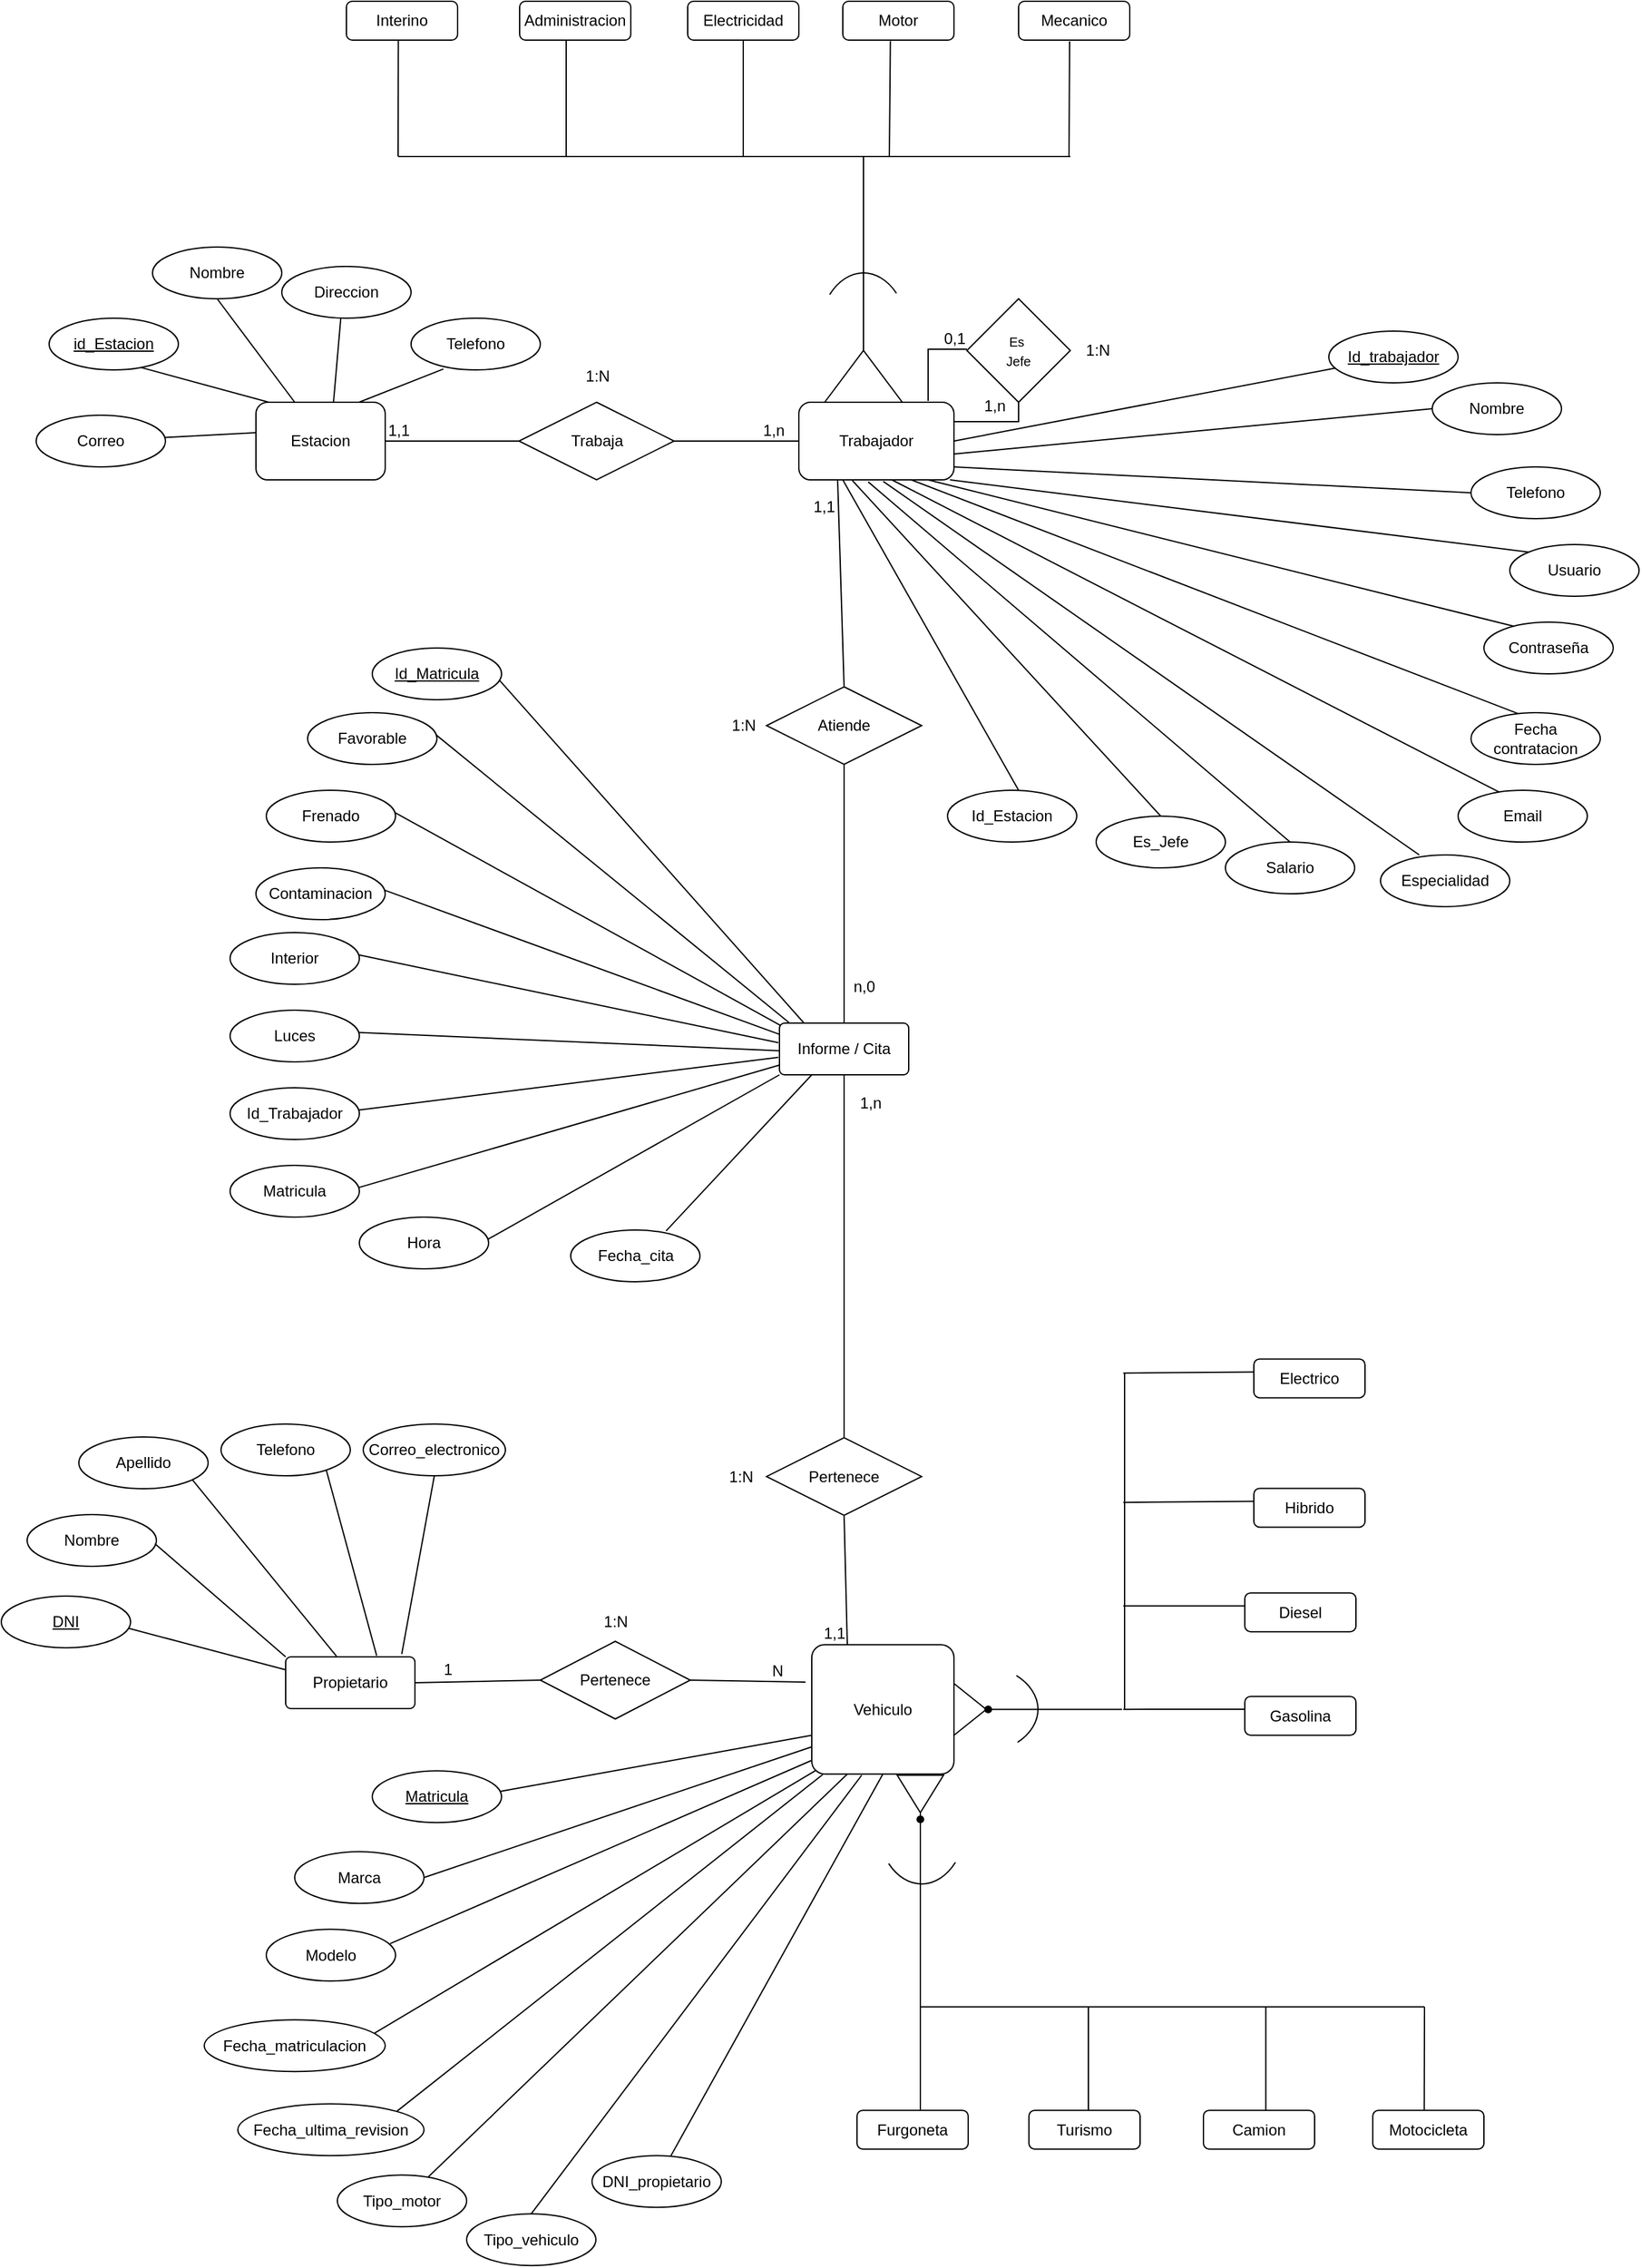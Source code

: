 <mxfile version="21.3.4" type="device">
  <diagram name="Página-1" id="SdfLxSpB5VajKidvtNAa">
    <mxGraphModel dx="2915" dy="894" grid="1" gridSize="10" guides="1" tooltips="1" connect="1" arrows="1" fold="1" page="1" pageScale="1" pageWidth="1300" pageHeight="2000" math="0" shadow="0">
      <root>
        <mxCell id="0" />
        <mxCell id="1" parent="0" />
        <mxCell id="-3C66Id-8g3njtLb4C6S-1" value="Estacion" style="rounded=1;whiteSpace=wrap;html=1;" parent="1" vertex="1">
          <mxGeometry x="90" y="390" width="100" height="60" as="geometry" />
        </mxCell>
        <mxCell id="-3C66Id-8g3njtLb4C6S-7" value="Trabajador" style="rounded=1;whiteSpace=wrap;html=1;" parent="1" vertex="1">
          <mxGeometry x="510" y="390" width="120" height="60" as="geometry" />
        </mxCell>
        <mxCell id="-3C66Id-8g3njtLb4C6S-11" value="&lt;font style=&quot;font-size: 10px;&quot;&gt;Es&amp;nbsp;&lt;br&gt;Jefe&lt;br&gt;&lt;/font&gt;" style="rhombus;whiteSpace=wrap;html=1;" parent="1" vertex="1">
          <mxGeometry x="640" y="310" width="80" height="80" as="geometry" />
        </mxCell>
        <mxCell id="-3C66Id-8g3njtLb4C6S-12" value="" style="triangle;whiteSpace=wrap;html=1;rotation=-90;" parent="1" vertex="1">
          <mxGeometry x="540" y="340" width="40" height="60" as="geometry" />
        </mxCell>
        <mxCell id="-3C66Id-8g3njtLb4C6S-16" value="" style="endArrow=none;html=1;rounded=0;exitX=1;exitY=0.5;exitDx=0;exitDy=0;" parent="1" source="-3C66Id-8g3njtLb4C6S-12" edge="1">
          <mxGeometry width="50" height="50" relative="1" as="geometry">
            <mxPoint x="390" y="340" as="sourcePoint" />
            <mxPoint x="560" y="200" as="targetPoint" />
          </mxGeometry>
        </mxCell>
        <mxCell id="-3C66Id-8g3njtLb4C6S-17" value="" style="verticalLabelPosition=bottom;verticalAlign=top;html=1;shape=mxgraph.basic.arc;startAngle=0.866;endAngle=0.13;" parent="1" vertex="1">
          <mxGeometry x="525" y="290" width="70" height="100" as="geometry" />
        </mxCell>
        <mxCell id="-3C66Id-8g3njtLb4C6S-18" value="Administracion" style="rounded=1;whiteSpace=wrap;html=1;" parent="1" vertex="1">
          <mxGeometry x="294" y="80" width="86" height="30" as="geometry" />
        </mxCell>
        <mxCell id="-3C66Id-8g3njtLb4C6S-19" value="Interino" style="rounded=1;whiteSpace=wrap;html=1;" parent="1" vertex="1">
          <mxGeometry x="160" y="80" width="86" height="30" as="geometry" />
        </mxCell>
        <mxCell id="-3C66Id-8g3njtLb4C6S-20" value="Electricidad" style="rounded=1;whiteSpace=wrap;html=1;" parent="1" vertex="1">
          <mxGeometry x="424" y="80" width="86" height="30" as="geometry" />
        </mxCell>
        <mxCell id="-3C66Id-8g3njtLb4C6S-21" value="Motor" style="rounded=1;whiteSpace=wrap;html=1;" parent="1" vertex="1">
          <mxGeometry x="544" y="80" width="86" height="30" as="geometry" />
        </mxCell>
        <mxCell id="-3C66Id-8g3njtLb4C6S-22" value="Mecanico" style="rounded=1;whiteSpace=wrap;html=1;" parent="1" vertex="1">
          <mxGeometry x="680" y="80" width="86" height="30" as="geometry" />
        </mxCell>
        <mxCell id="-3C66Id-8g3njtLb4C6S-24" value="" style="endArrow=none;html=1;rounded=0;" parent="1" edge="1">
          <mxGeometry width="50" height="50" relative="1" as="geometry">
            <mxPoint x="200" y="200" as="sourcePoint" />
            <mxPoint x="720" y="200" as="targetPoint" />
          </mxGeometry>
        </mxCell>
        <mxCell id="-3C66Id-8g3njtLb4C6S-25" value="" style="endArrow=none;html=1;rounded=0;entryX=0.467;entryY=1.004;entryDx=0;entryDy=0;entryPerimeter=0;" parent="1" target="-3C66Id-8g3njtLb4C6S-19" edge="1">
          <mxGeometry width="50" height="50" relative="1" as="geometry">
            <mxPoint x="200" y="200" as="sourcePoint" />
            <mxPoint x="180" y="140" as="targetPoint" />
          </mxGeometry>
        </mxCell>
        <mxCell id="-3C66Id-8g3njtLb4C6S-26" value="" style="endArrow=none;html=1;rounded=0;" parent="1" edge="1">
          <mxGeometry width="50" height="50" relative="1" as="geometry">
            <mxPoint x="330" y="200" as="sourcePoint" />
            <mxPoint x="330" y="110" as="targetPoint" />
          </mxGeometry>
        </mxCell>
        <mxCell id="-3C66Id-8g3njtLb4C6S-27" value="" style="endArrow=none;html=1;rounded=0;entryX=0.5;entryY=1;entryDx=0;entryDy=0;" parent="1" target="-3C66Id-8g3njtLb4C6S-20" edge="1">
          <mxGeometry width="50" height="50" relative="1" as="geometry">
            <mxPoint x="467" y="200" as="sourcePoint" />
            <mxPoint x="510" y="120" as="targetPoint" />
          </mxGeometry>
        </mxCell>
        <mxCell id="-3C66Id-8g3njtLb4C6S-29" value="" style="endArrow=none;html=1;rounded=0;entryX=0.459;entryY=1.035;entryDx=0;entryDy=0;entryPerimeter=0;" parent="1" target="-3C66Id-8g3njtLb4C6S-22" edge="1">
          <mxGeometry width="50" height="50" relative="1" as="geometry">
            <mxPoint x="719" y="200" as="sourcePoint" />
            <mxPoint x="660" y="60" as="targetPoint" />
          </mxGeometry>
        </mxCell>
        <mxCell id="-3C66Id-8g3njtLb4C6S-30" value="" style="endArrow=none;html=1;rounded=0;entryX=0.428;entryY=1.026;entryDx=0;entryDy=0;entryPerimeter=0;" parent="1" target="-3C66Id-8g3njtLb4C6S-21" edge="1">
          <mxGeometry width="50" height="50" relative="1" as="geometry">
            <mxPoint x="580" y="200" as="sourcePoint" />
            <mxPoint x="720" y="110" as="targetPoint" />
          </mxGeometry>
        </mxCell>
        <mxCell id="-3C66Id-8g3njtLb4C6S-33" value="Trabaja" style="shape=rhombus;perimeter=rhombusPerimeter;whiteSpace=wrap;html=1;align=center;" parent="1" vertex="1">
          <mxGeometry x="293.5" y="390" width="120" height="60" as="geometry" />
        </mxCell>
        <mxCell id="F1NleT-dJt74H9rhN13T-1" value="" style="endArrow=none;html=1;rounded=0;exitX=1;exitY=0.5;exitDx=0;exitDy=0;entryX=0;entryY=0.5;entryDx=0;entryDy=0;" parent="1" source="-3C66Id-8g3njtLb4C6S-33" target="-3C66Id-8g3njtLb4C6S-7" edge="1">
          <mxGeometry relative="1" as="geometry">
            <mxPoint x="350" y="369.5" as="sourcePoint" />
            <mxPoint x="510" y="369.5" as="targetPoint" />
          </mxGeometry>
        </mxCell>
        <mxCell id="F1NleT-dJt74H9rhN13T-2" value="1,n" style="resizable=0;html=1;whiteSpace=wrap;align=right;verticalAlign=bottom;" parent="F1NleT-dJt74H9rhN13T-1" connectable="0" vertex="1">
          <mxGeometry x="1" relative="1" as="geometry">
            <mxPoint x="-10" as="offset" />
          </mxGeometry>
        </mxCell>
        <mxCell id="F1NleT-dJt74H9rhN13T-3" value="" style="endArrow=none;html=1;rounded=0;entryX=1;entryY=0.5;entryDx=0;entryDy=0;exitX=0;exitY=0.5;exitDx=0;exitDy=0;" parent="1" source="-3C66Id-8g3njtLb4C6S-33" target="-3C66Id-8g3njtLb4C6S-1" edge="1">
          <mxGeometry relative="1" as="geometry">
            <mxPoint x="290" y="420" as="sourcePoint" />
            <mxPoint x="200" y="420" as="targetPoint" />
            <Array as="points" />
          </mxGeometry>
        </mxCell>
        <mxCell id="F1NleT-dJt74H9rhN13T-4" value="1,1" style="resizable=0;html=1;whiteSpace=wrap;align=right;verticalAlign=bottom;" parent="F1NleT-dJt74H9rhN13T-3" connectable="0" vertex="1">
          <mxGeometry x="1" relative="1" as="geometry">
            <mxPoint x="20" as="offset" />
          </mxGeometry>
        </mxCell>
        <mxCell id="F1NleT-dJt74H9rhN13T-6" value="" style="endArrow=none;html=1;rounded=0;" parent="1" edge="1">
          <mxGeometry relative="1" as="geometry">
            <mxPoint x="630" y="405" as="sourcePoint" />
            <mxPoint x="680" y="390" as="targetPoint" />
            <Array as="points">
              <mxPoint x="650" y="405" />
              <mxPoint x="680" y="405" />
            </Array>
          </mxGeometry>
        </mxCell>
        <mxCell id="F1NleT-dJt74H9rhN13T-7" value="1,n" style="resizable=0;html=1;whiteSpace=wrap;align=right;verticalAlign=bottom;" parent="F1NleT-dJt74H9rhN13T-6" connectable="0" vertex="1">
          <mxGeometry x="1" relative="1" as="geometry">
            <mxPoint x="-9" y="11" as="offset" />
          </mxGeometry>
        </mxCell>
        <mxCell id="F1NleT-dJt74H9rhN13T-11" value="" style="endArrow=none;html=1;rounded=0;entryX=0;entryY=0.5;entryDx=0;entryDy=0;" parent="1" edge="1">
          <mxGeometry relative="1" as="geometry">
            <mxPoint x="610" y="389" as="sourcePoint" />
            <mxPoint x="640" y="349" as="targetPoint" />
            <Array as="points">
              <mxPoint x="610" y="349" />
            </Array>
          </mxGeometry>
        </mxCell>
        <mxCell id="F1NleT-dJt74H9rhN13T-12" value="0,1" style="resizable=0;html=1;whiteSpace=wrap;align=right;verticalAlign=bottom;" parent="F1NleT-dJt74H9rhN13T-11" connectable="0" vertex="1">
          <mxGeometry x="1" relative="1" as="geometry" />
        </mxCell>
        <mxCell id="F1NleT-dJt74H9rhN13T-13" value="Atiende" style="shape=rhombus;perimeter=rhombusPerimeter;whiteSpace=wrap;html=1;align=center;" parent="1" vertex="1">
          <mxGeometry x="485" y="610" width="120" height="60" as="geometry" />
        </mxCell>
        <mxCell id="F1NleT-dJt74H9rhN13T-16" value="Informe / Cita" style="rounded=1;arcSize=10;whiteSpace=wrap;html=1;align=center;" parent="1" vertex="1">
          <mxGeometry x="495" y="870.0" width="100" height="40" as="geometry" />
        </mxCell>
        <mxCell id="F1NleT-dJt74H9rhN13T-17" value="" style="endArrow=none;html=1;rounded=0;exitX=0.5;exitY=1;exitDx=0;exitDy=0;entryX=0.5;entryY=0;entryDx=0;entryDy=0;" parent="1" source="F1NleT-dJt74H9rhN13T-13" target="F1NleT-dJt74H9rhN13T-16" edge="1">
          <mxGeometry relative="1" as="geometry">
            <mxPoint x="530" y="730" as="sourcePoint" />
            <mxPoint x="560" y="790" as="targetPoint" />
          </mxGeometry>
        </mxCell>
        <mxCell id="F1NleT-dJt74H9rhN13T-18" value="n,0" style="resizable=0;html=1;whiteSpace=wrap;align=right;verticalAlign=bottom;" parent="F1NleT-dJt74H9rhN13T-17" connectable="0" vertex="1">
          <mxGeometry x="1" relative="1" as="geometry">
            <mxPoint x="25" y="-20" as="offset" />
          </mxGeometry>
        </mxCell>
        <mxCell id="F1NleT-dJt74H9rhN13T-29" value="Pertenece" style="shape=rhombus;perimeter=rhombusPerimeter;whiteSpace=wrap;html=1;align=center;" parent="1" vertex="1">
          <mxGeometry x="485" y="1190.59" width="120" height="60" as="geometry" />
        </mxCell>
        <mxCell id="F1NleT-dJt74H9rhN13T-30" value="Vehiculo" style="rounded=1;arcSize=10;whiteSpace=wrap;html=1;align=center;" parent="1" vertex="1">
          <mxGeometry x="520" y="1350.59" width="110" height="100" as="geometry" />
        </mxCell>
        <mxCell id="F1NleT-dJt74H9rhN13T-33" value="" style="endArrow=none;html=1;rounded=0;entryX=0.5;entryY=1;entryDx=0;entryDy=0;exitX=0.5;exitY=0;exitDx=0;exitDy=0;" parent="1" source="F1NleT-dJt74H9rhN13T-29" target="F1NleT-dJt74H9rhN13T-16" edge="1">
          <mxGeometry relative="1" as="geometry">
            <mxPoint x="430" y="1160.59" as="sourcePoint" />
            <mxPoint x="590" y="1160.59" as="targetPoint" />
          </mxGeometry>
        </mxCell>
        <mxCell id="F1NleT-dJt74H9rhN13T-34" value="1,n" style="resizable=0;html=1;whiteSpace=wrap;align=right;verticalAlign=bottom;" parent="F1NleT-dJt74H9rhN13T-33" connectable="0" vertex="1">
          <mxGeometry x="1" relative="1" as="geometry">
            <mxPoint x="30" y="30" as="offset" />
          </mxGeometry>
        </mxCell>
        <mxCell id="F1NleT-dJt74H9rhN13T-40" value="Pertenece" style="shape=rhombus;perimeter=rhombusPerimeter;whiteSpace=wrap;html=1;align=center;" parent="1" vertex="1">
          <mxGeometry x="310" y="1348" width="116" height="60" as="geometry" />
        </mxCell>
        <mxCell id="F1NleT-dJt74H9rhN13T-41" value="" style="endArrow=none;html=1;rounded=0;entryX=-0.044;entryY=0.289;entryDx=0;entryDy=0;exitX=1;exitY=0.5;exitDx=0;exitDy=0;entryPerimeter=0;" parent="1" source="F1NleT-dJt74H9rhN13T-40" target="F1NleT-dJt74H9rhN13T-30" edge="1">
          <mxGeometry relative="1" as="geometry">
            <mxPoint x="426.5" y="1380" as="sourcePoint" />
            <mxPoint x="513" y="1380" as="targetPoint" />
          </mxGeometry>
        </mxCell>
        <mxCell id="F1NleT-dJt74H9rhN13T-42" value="N" style="resizable=0;html=1;whiteSpace=wrap;align=right;verticalAlign=bottom;" parent="F1NleT-dJt74H9rhN13T-41" connectable="0" vertex="1">
          <mxGeometry x="1" relative="1" as="geometry">
            <mxPoint x="-15" as="offset" />
          </mxGeometry>
        </mxCell>
        <mxCell id="F1NleT-dJt74H9rhN13T-43" value="Propietario" style="rounded=1;arcSize=10;whiteSpace=wrap;html=1;align=center;" parent="1" vertex="1">
          <mxGeometry x="113" y="1360" width="100" height="40" as="geometry" />
        </mxCell>
        <mxCell id="F1NleT-dJt74H9rhN13T-44" value="" style="endArrow=none;html=1;rounded=0;exitX=1;exitY=0.5;exitDx=0;exitDy=0;entryX=0;entryY=0.5;entryDx=0;entryDy=0;" parent="1" source="F1NleT-dJt74H9rhN13T-43" target="F1NleT-dJt74H9rhN13T-40" edge="1">
          <mxGeometry relative="1" as="geometry">
            <mxPoint x="243" y="1410" as="sourcePoint" />
            <mxPoint x="310.5" y="1380" as="targetPoint" />
          </mxGeometry>
        </mxCell>
        <mxCell id="F1NleT-dJt74H9rhN13T-45" value="1" style="resizable=0;html=1;whiteSpace=wrap;align=right;verticalAlign=bottom;" parent="F1NleT-dJt74H9rhN13T-44" connectable="0" vertex="1">
          <mxGeometry x="1" relative="1" as="geometry">
            <mxPoint x="-66" as="offset" />
          </mxGeometry>
        </mxCell>
        <mxCell id="F1NleT-dJt74H9rhN13T-47" value="" style="triangle;whiteSpace=wrap;html=1;rotation=0;" parent="1" vertex="1">
          <mxGeometry x="630" y="1380.59" width="25" height="40" as="geometry" />
        </mxCell>
        <mxCell id="F1NleT-dJt74H9rhN13T-48" value="" style="triangle;whiteSpace=wrap;html=1;rotation=90;" parent="1" vertex="1">
          <mxGeometry x="589.53" y="1448.09" width="28.95" height="35.82" as="geometry" />
        </mxCell>
        <mxCell id="F1NleT-dJt74H9rhN13T-51" value="" style="endArrow=none;html=1;rounded=0;exitDx=0;exitDy=0;" parent="1" source="pK8p_V3v8rioprw5xGJu-29" edge="1">
          <mxGeometry width="50" height="50" relative="1" as="geometry">
            <mxPoint x="705" y="1440.59" as="sourcePoint" />
            <mxPoint x="760" y="1400.59" as="targetPoint" />
          </mxGeometry>
        </mxCell>
        <mxCell id="F1NleT-dJt74H9rhN13T-52" value="" style="verticalLabelPosition=bottom;verticalAlign=top;html=1;shape=mxgraph.basic.arc;startAngle=0.866;endAngle=0.13;rotation=90;" parent="1" vertex="1">
          <mxGeometry x="610" y="1350.59" width="70" height="100" as="geometry" />
        </mxCell>
        <mxCell id="F1NleT-dJt74H9rhN13T-53" value="" style="endArrow=none;html=1;rounded=0;" parent="1" source="pK8p_V3v8rioprw5xGJu-27" edge="1">
          <mxGeometry width="50" height="50" relative="1" as="geometry">
            <mxPoint x="604" y="1630.59" as="sourcePoint" />
            <mxPoint x="604" y="1480.59" as="targetPoint" />
          </mxGeometry>
        </mxCell>
        <mxCell id="F1NleT-dJt74H9rhN13T-56" value="Furgoneta" style="rounded=1;whiteSpace=wrap;html=1;" parent="1" vertex="1">
          <mxGeometry x="555" y="1710.59" width="86" height="30" as="geometry" />
        </mxCell>
        <mxCell id="F1NleT-dJt74H9rhN13T-58" value="Turismo" style="rounded=1;whiteSpace=wrap;html=1;" parent="1" vertex="1">
          <mxGeometry x="688" y="1710.59" width="86" height="30" as="geometry" />
        </mxCell>
        <mxCell id="F1NleT-dJt74H9rhN13T-59" value="Camion" style="rounded=1;whiteSpace=wrap;html=1;" parent="1" vertex="1">
          <mxGeometry x="823" y="1710.59" width="86" height="30" as="geometry" />
        </mxCell>
        <mxCell id="F1NleT-dJt74H9rhN13T-60" value="Motocicleta" style="rounded=1;whiteSpace=wrap;html=1;" parent="1" vertex="1">
          <mxGeometry x="954" y="1710.59" width="86" height="30" as="geometry" />
        </mxCell>
        <mxCell id="F1NleT-dJt74H9rhN13T-61" value="" style="endArrow=none;html=1;rounded=0;" parent="1" edge="1">
          <mxGeometry width="50" height="50" relative="1" as="geometry">
            <mxPoint x="604" y="1630.59" as="sourcePoint" />
            <mxPoint x="994" y="1630.59" as="targetPoint" />
            <Array as="points">
              <mxPoint x="844" y="1630.59" />
            </Array>
          </mxGeometry>
        </mxCell>
        <mxCell id="F1NleT-dJt74H9rhN13T-63" value="" style="endArrow=none;html=1;rounded=0;" parent="1" edge="1">
          <mxGeometry width="50" height="50" relative="1" as="geometry">
            <mxPoint x="604" y="1710.59" as="sourcePoint" />
            <mxPoint x="604" y="1630.59" as="targetPoint" />
          </mxGeometry>
        </mxCell>
        <mxCell id="F1NleT-dJt74H9rhN13T-64" value="" style="endArrow=none;html=1;rounded=0;" parent="1" edge="1">
          <mxGeometry width="50" height="50" relative="1" as="geometry">
            <mxPoint x="734" y="1710.59" as="sourcePoint" />
            <mxPoint x="734" y="1630.59" as="targetPoint" />
          </mxGeometry>
        </mxCell>
        <mxCell id="F1NleT-dJt74H9rhN13T-65" value="" style="endArrow=none;html=1;rounded=0;exitX=0.463;exitY=-0.006;exitDx=0;exitDy=0;exitPerimeter=0;" parent="1" source="F1NleT-dJt74H9rhN13T-60" edge="1">
          <mxGeometry width="50" height="50" relative="1" as="geometry">
            <mxPoint x="996.96" y="1710.59" as="sourcePoint" />
            <mxPoint x="994" y="1630.59" as="targetPoint" />
          </mxGeometry>
        </mxCell>
        <mxCell id="F1NleT-dJt74H9rhN13T-66" value="" style="endArrow=none;html=1;rounded=0;" parent="1" edge="1">
          <mxGeometry width="50" height="50" relative="1" as="geometry">
            <mxPoint x="871.26" y="1710.59" as="sourcePoint" />
            <mxPoint x="871.26" y="1630.59" as="targetPoint" />
          </mxGeometry>
        </mxCell>
        <mxCell id="F1NleT-dJt74H9rhN13T-67" value="Electrico" style="rounded=1;whiteSpace=wrap;html=1;direction=east;" parent="1" vertex="1">
          <mxGeometry x="862" y="1129.72" width="86" height="30" as="geometry" />
        </mxCell>
        <mxCell id="F1NleT-dJt74H9rhN13T-68" value="Hibrido" style="rounded=1;whiteSpace=wrap;html=1;direction=east;" parent="1" vertex="1">
          <mxGeometry x="862" y="1229.72" width="86" height="30" as="geometry" />
        </mxCell>
        <mxCell id="F1NleT-dJt74H9rhN13T-69" value="Diesel" style="rounded=1;whiteSpace=wrap;html=1;direction=east;" parent="1" vertex="1">
          <mxGeometry x="855" y="1310.59" width="86" height="30" as="geometry" />
        </mxCell>
        <mxCell id="F1NleT-dJt74H9rhN13T-70" value="Gasolina" style="rounded=1;whiteSpace=wrap;html=1;direction=east;" parent="1" vertex="1">
          <mxGeometry x="855" y="1390.59" width="86" height="30" as="geometry" />
        </mxCell>
        <mxCell id="F1NleT-dJt74H9rhN13T-71" value="" style="endArrow=none;html=1;rounded=0;" parent="1" edge="1">
          <mxGeometry width="50" height="50" relative="1" as="geometry">
            <mxPoint x="762" y="1400.59" as="sourcePoint" />
            <mxPoint x="762" y="1140.59" as="targetPoint" />
          </mxGeometry>
        </mxCell>
        <mxCell id="F1NleT-dJt74H9rhN13T-72" value="" style="endArrow=none;html=1;rounded=0;" parent="1" edge="1">
          <mxGeometry width="50" height="50" relative="1" as="geometry">
            <mxPoint x="862" y="1139.72" as="sourcePoint" />
            <mxPoint x="761" y="1140.59" as="targetPoint" />
          </mxGeometry>
        </mxCell>
        <mxCell id="F1NleT-dJt74H9rhN13T-73" value="" style="endArrow=none;html=1;rounded=0;" parent="1" edge="1">
          <mxGeometry width="50" height="50" relative="1" as="geometry">
            <mxPoint x="761" y="1240.59" as="sourcePoint" />
            <mxPoint x="862" y="1239.72" as="targetPoint" />
          </mxGeometry>
        </mxCell>
        <mxCell id="F1NleT-dJt74H9rhN13T-74" value="" style="endArrow=none;html=1;rounded=0;exitX=-0.004;exitY=0.329;exitDx=0;exitDy=0;exitPerimeter=0;" parent="1" source="F1NleT-dJt74H9rhN13T-70" edge="1">
          <mxGeometry width="50" height="50" relative="1" as="geometry">
            <mxPoint x="835" y="1400.59" as="sourcePoint" />
            <mxPoint x="761" y="1400.59" as="targetPoint" />
          </mxGeometry>
        </mxCell>
        <mxCell id="F1NleT-dJt74H9rhN13T-75" value="" style="endArrow=none;html=1;rounded=0;" parent="1" edge="1">
          <mxGeometry width="50" height="50" relative="1" as="geometry">
            <mxPoint x="855" y="1320.59" as="sourcePoint" />
            <mxPoint x="761" y="1320.59" as="targetPoint" />
          </mxGeometry>
        </mxCell>
        <mxCell id="F1NleT-dJt74H9rhN13T-76" value="1:N" style="text;html=1;align=center;verticalAlign=middle;resizable=0;points=[];autosize=1;strokeColor=none;fillColor=none;" parent="1" vertex="1">
          <mxGeometry x="348" y="1318" width="40" height="30" as="geometry" />
        </mxCell>
        <mxCell id="F1NleT-dJt74H9rhN13T-77" value="" style="endArrow=none;html=1;rounded=0;exitX=0.5;exitY=1;exitDx=0;exitDy=0;entryX=0.25;entryY=0;entryDx=0;entryDy=0;" parent="1" source="F1NleT-dJt74H9rhN13T-29" target="F1NleT-dJt74H9rhN13T-30" edge="1">
          <mxGeometry relative="1" as="geometry">
            <mxPoint x="460" y="1250.59" as="sourcePoint" />
            <mxPoint x="560" y="1320.59" as="targetPoint" />
          </mxGeometry>
        </mxCell>
        <mxCell id="F1NleT-dJt74H9rhN13T-78" value="1,1" style="resizable=0;html=1;whiteSpace=wrap;align=right;verticalAlign=bottom;" parent="F1NleT-dJt74H9rhN13T-77" connectable="0" vertex="1">
          <mxGeometry x="1" relative="1" as="geometry" />
        </mxCell>
        <mxCell id="F1NleT-dJt74H9rhN13T-79" value="1:N" style="text;html=1;align=center;verticalAlign=middle;resizable=0;points=[];autosize=1;strokeColor=none;fillColor=none;" parent="1" vertex="1">
          <mxGeometry x="445" y="1205.59" width="40" height="30" as="geometry" />
        </mxCell>
        <mxCell id="F1NleT-dJt74H9rhN13T-80" value="1:N" style="text;html=1;align=center;verticalAlign=middle;resizable=0;points=[];autosize=1;strokeColor=none;fillColor=none;" parent="1" vertex="1">
          <mxGeometry x="447" y="625" width="40" height="30" as="geometry" />
        </mxCell>
        <mxCell id="F1NleT-dJt74H9rhN13T-82" value="1:N" style="text;html=1;align=center;verticalAlign=middle;resizable=0;points=[];autosize=1;strokeColor=none;fillColor=none;" parent="1" vertex="1">
          <mxGeometry x="333.5" y="355" width="40" height="30" as="geometry" />
        </mxCell>
        <mxCell id="F1NleT-dJt74H9rhN13T-83" value="1:N" style="text;html=1;align=center;verticalAlign=middle;resizable=0;points=[];autosize=1;strokeColor=none;fillColor=none;" parent="1" vertex="1">
          <mxGeometry x="721" y="335" width="40" height="30" as="geometry" />
        </mxCell>
        <mxCell id="sIJBtcpxU6xOeqoZIXLy-3" value="" style="endArrow=none;html=1;rounded=0;entryX=0.662;entryY=0.92;entryDx=0;entryDy=0;entryPerimeter=0;" parent="1" target="sIJBtcpxU6xOeqoZIXLy-32" edge="1">
          <mxGeometry width="50" height="50" relative="1" as="geometry">
            <mxPoint x="100" y="390" as="sourcePoint" />
            <mxPoint x="100" y="350" as="targetPoint" />
          </mxGeometry>
        </mxCell>
        <mxCell id="sIJBtcpxU6xOeqoZIXLy-4" value="" style="endArrow=none;html=1;rounded=0;exitX=0.353;exitY=0.08;exitDx=0;exitDy=0;exitPerimeter=0;" parent="1" source="sIJBtcpxU6xOeqoZIXLy-27" edge="1">
          <mxGeometry width="50" height="50" relative="1" as="geometry">
            <mxPoint x="670" y="550" as="sourcePoint" />
            <mxPoint x="582" y="450" as="targetPoint" />
          </mxGeometry>
        </mxCell>
        <mxCell id="sIJBtcpxU6xOeqoZIXLy-6" value="" style="endArrow=none;html=1;rounded=0;exitX=0.234;exitY=0.082;exitDx=0;exitDy=0;exitPerimeter=0;" parent="1" source="sIJBtcpxU6xOeqoZIXLy-24" edge="1">
          <mxGeometry width="50" height="50" relative="1" as="geometry">
            <mxPoint x="730" y="510" as="sourcePoint" />
            <mxPoint x="610" y="450" as="targetPoint" />
          </mxGeometry>
        </mxCell>
        <mxCell id="sIJBtcpxU6xOeqoZIXLy-7" value="" style="endArrow=none;html=1;rounded=0;exitX=0;exitY=0.5;exitDx=0;exitDy=0;" parent="1" source="sIJBtcpxU6xOeqoZIXLy-21" edge="1">
          <mxGeometry width="50" height="50" relative="1" as="geometry">
            <mxPoint x="740" y="450" as="sourcePoint" />
            <mxPoint x="630" y="440" as="targetPoint" />
          </mxGeometry>
        </mxCell>
        <mxCell id="sIJBtcpxU6xOeqoZIXLy-8" value="" style="endArrow=none;html=1;rounded=0;exitX=0.366;exitY=0.02;exitDx=0;exitDy=0;exitPerimeter=0;" parent="1" source="sIJBtcpxU6xOeqoZIXLy-26" edge="1">
          <mxGeometry width="50" height="50" relative="1" as="geometry">
            <mxPoint x="724" y="577" as="sourcePoint" />
            <mxPoint x="597" y="450" as="targetPoint" />
          </mxGeometry>
        </mxCell>
        <mxCell id="sIJBtcpxU6xOeqoZIXLy-9" value="" style="endArrow=none;html=1;rounded=0;exitX=0;exitY=0;exitDx=0;exitDy=0;" parent="1" source="sIJBtcpxU6xOeqoZIXLy-25" edge="1">
          <mxGeometry width="50" height="50" relative="1" as="geometry">
            <mxPoint x="740" y="480" as="sourcePoint" />
            <mxPoint x="627" y="450" as="targetPoint" />
          </mxGeometry>
        </mxCell>
        <mxCell id="sIJBtcpxU6xOeqoZIXLy-10" value="" style="endArrow=none;html=1;rounded=1;entryX=1;entryY=0.5;entryDx=0;entryDy=0;" parent="1" source="sIJBtcpxU6xOeqoZIXLy-22" target="-3C66Id-8g3njtLb4C6S-7" edge="1">
          <mxGeometry width="50" height="50" relative="1" as="geometry">
            <mxPoint x="740" y="420" as="sourcePoint" />
            <mxPoint x="665" y="420" as="targetPoint" />
          </mxGeometry>
        </mxCell>
        <mxCell id="sIJBtcpxU6xOeqoZIXLy-21" value="Telefono" style="ellipse;whiteSpace=wrap;html=1;align=center;" parent="1" vertex="1">
          <mxGeometry x="1030" y="440" width="100" height="40" as="geometry" />
        </mxCell>
        <mxCell id="sIJBtcpxU6xOeqoZIXLy-22" value="Id_trabajador" style="ellipse;whiteSpace=wrap;html=1;align=center;fontStyle=4;" parent="1" vertex="1">
          <mxGeometry x="920" y="335" width="100" height="40" as="geometry" />
        </mxCell>
        <mxCell id="sIJBtcpxU6xOeqoZIXLy-24" value="Contraseña" style="ellipse;whiteSpace=wrap;html=1;align=center;" parent="1" vertex="1">
          <mxGeometry x="1040" y="560" width="100" height="40" as="geometry" />
        </mxCell>
        <mxCell id="sIJBtcpxU6xOeqoZIXLy-25" value="Usuario" style="ellipse;whiteSpace=wrap;html=1;align=center;" parent="1" vertex="1">
          <mxGeometry x="1060" y="500" width="100" height="40" as="geometry" />
        </mxCell>
        <mxCell id="sIJBtcpxU6xOeqoZIXLy-26" value="Fecha contratacion" style="ellipse;whiteSpace=wrap;html=1;align=center;" parent="1" vertex="1">
          <mxGeometry x="1030" y="630" width="100" height="40" as="geometry" />
        </mxCell>
        <mxCell id="sIJBtcpxU6xOeqoZIXLy-27" value="Email" style="ellipse;whiteSpace=wrap;html=1;align=center;" parent="1" vertex="1">
          <mxGeometry x="1020" y="690" width="100" height="40" as="geometry" />
        </mxCell>
        <mxCell id="sIJBtcpxU6xOeqoZIXLy-28" value="" style="endArrow=none;html=1;rounded=0;entryX=0.5;entryY=1;entryDx=0;entryDy=0;" parent="1" target="sIJBtcpxU6xOeqoZIXLy-31" edge="1">
          <mxGeometry width="50" height="50" relative="1" as="geometry">
            <mxPoint x="120" y="390" as="sourcePoint" />
            <mxPoint x="120" y="350" as="targetPoint" />
          </mxGeometry>
        </mxCell>
        <mxCell id="sIJBtcpxU6xOeqoZIXLy-29" value="" style="endArrow=none;html=1;rounded=0;entryX=0.458;entryY=0.955;entryDx=0;entryDy=0;entryPerimeter=0;" parent="1" target="sIJBtcpxU6xOeqoZIXLy-33" edge="1">
          <mxGeometry width="50" height="50" relative="1" as="geometry">
            <mxPoint x="150" y="390" as="sourcePoint" />
            <mxPoint x="150" y="350" as="targetPoint" />
          </mxGeometry>
        </mxCell>
        <mxCell id="sIJBtcpxU6xOeqoZIXLy-30" value="" style="endArrow=none;html=1;rounded=0;entryX=0.25;entryY=0.983;entryDx=0;entryDy=0;entryPerimeter=0;" parent="1" target="sIJBtcpxU6xOeqoZIXLy-36" edge="1">
          <mxGeometry width="50" height="50" relative="1" as="geometry">
            <mxPoint x="169.76" y="390" as="sourcePoint" />
            <mxPoint x="230" y="360" as="targetPoint" />
          </mxGeometry>
        </mxCell>
        <mxCell id="sIJBtcpxU6xOeqoZIXLy-31" value="Nombre" style="ellipse;whiteSpace=wrap;html=1;align=center;" parent="1" vertex="1">
          <mxGeometry x="10" y="270" width="100" height="40" as="geometry" />
        </mxCell>
        <mxCell id="sIJBtcpxU6xOeqoZIXLy-32" value="id_Estacion" style="ellipse;whiteSpace=wrap;html=1;align=center;fontStyle=4;" parent="1" vertex="1">
          <mxGeometry x="-70" y="325" width="100" height="40" as="geometry" />
        </mxCell>
        <mxCell id="sIJBtcpxU6xOeqoZIXLy-33" value="Direccion" style="ellipse;whiteSpace=wrap;html=1;align=center;" parent="1" vertex="1">
          <mxGeometry x="110" y="285" width="100" height="40" as="geometry" />
        </mxCell>
        <mxCell id="sIJBtcpxU6xOeqoZIXLy-34" value="Correo" style="ellipse;whiteSpace=wrap;html=1;align=center;" parent="1" vertex="1">
          <mxGeometry x="-80" y="400" width="100" height="40" as="geometry" />
        </mxCell>
        <mxCell id="sIJBtcpxU6xOeqoZIXLy-35" value="" style="endArrow=none;html=1;rounded=0;entryX=0.994;entryY=0.43;entryDx=0;entryDy=0;entryPerimeter=0;exitX=0.003;exitY=0.391;exitDx=0;exitDy=0;exitPerimeter=0;" parent="1" source="-3C66Id-8g3njtLb4C6S-1" target="sIJBtcpxU6xOeqoZIXLy-34" edge="1">
          <mxGeometry width="50" height="50" relative="1" as="geometry">
            <mxPoint x="179.76" y="400" as="sourcePoint" />
            <mxPoint x="240" y="370" as="targetPoint" />
          </mxGeometry>
        </mxCell>
        <mxCell id="sIJBtcpxU6xOeqoZIXLy-36" value="Telefono" style="ellipse;whiteSpace=wrap;html=1;align=center;" parent="1" vertex="1">
          <mxGeometry x="210" y="325" width="100" height="40" as="geometry" />
        </mxCell>
        <mxCell id="pK8p_V3v8rioprw5xGJu-3" value="" style="endArrow=none;html=1;rounded=1;exitX=0;exitY=0.5;exitDx=0;exitDy=0;" parent="1" source="pK8p_V3v8rioprw5xGJu-4" edge="1">
          <mxGeometry width="50" height="50" relative="1" as="geometry">
            <mxPoint x="920" y="440" as="sourcePoint" />
            <mxPoint x="630" y="430" as="targetPoint" />
          </mxGeometry>
        </mxCell>
        <mxCell id="pK8p_V3v8rioprw5xGJu-4" value="Nombre" style="ellipse;whiteSpace=wrap;html=1;align=center;" parent="1" vertex="1">
          <mxGeometry x="1000" y="375" width="100" height="40" as="geometry" />
        </mxCell>
        <mxCell id="pK8p_V3v8rioprw5xGJu-5" value="" style="endArrow=none;html=1;rounded=0;entryX=0.345;entryY=1.008;entryDx=0;entryDy=0;entryPerimeter=0;exitX=0.5;exitY=0;exitDx=0;exitDy=0;" parent="1" source="pK8p_V3v8rioprw5xGJu-12" target="-3C66Id-8g3njtLb4C6S-7" edge="1">
          <mxGeometry width="50" height="50" relative="1" as="geometry">
            <mxPoint x="780" y="700" as="sourcePoint" />
            <mxPoint x="568" y="451" as="targetPoint" />
          </mxGeometry>
        </mxCell>
        <mxCell id="pK8p_V3v8rioprw5xGJu-6" value="" style="endArrow=none;html=1;rounded=0;entryX=0.447;entryY=1.026;entryDx=0;entryDy=0;entryPerimeter=0;" parent="1" target="-3C66Id-8g3njtLb4C6S-7" edge="1">
          <mxGeometry width="50" height="50" relative="1" as="geometry">
            <mxPoint x="890" y="730" as="sourcePoint" />
            <mxPoint x="588" y="461" as="targetPoint" />
          </mxGeometry>
        </mxCell>
        <mxCell id="pK8p_V3v8rioprw5xGJu-7" value="" style="endArrow=none;html=1;rounded=0;entryX=0.544;entryY=1.02;entryDx=0;entryDy=0;entryPerimeter=0;" parent="1" target="-3C66Id-8g3njtLb4C6S-7" edge="1">
          <mxGeometry width="50" height="50" relative="1" as="geometry">
            <mxPoint x="990" y="740" as="sourcePoint" />
            <mxPoint x="598" y="471" as="targetPoint" />
          </mxGeometry>
        </mxCell>
        <mxCell id="pK8p_V3v8rioprw5xGJu-8" value="" style="endArrow=none;html=1;rounded=0;exitX=0.25;exitY=1;exitDx=0;exitDy=0;entryX=0.5;entryY=0;entryDx=0;entryDy=0;" parent="1" source="-3C66Id-8g3njtLb4C6S-7" target="F1NleT-dJt74H9rhN13T-13" edge="1">
          <mxGeometry relative="1" as="geometry">
            <mxPoint x="535" y="450" as="sourcePoint" />
            <mxPoint x="535" y="590" as="targetPoint" />
          </mxGeometry>
        </mxCell>
        <mxCell id="pK8p_V3v8rioprw5xGJu-9" value="1,1" style="resizable=0;html=1;whiteSpace=wrap;align=right;verticalAlign=bottom;" parent="pK8p_V3v8rioprw5xGJu-8" connectable="0" vertex="1">
          <mxGeometry x="1" relative="1" as="geometry">
            <mxPoint x="-5" y="-130" as="offset" />
          </mxGeometry>
        </mxCell>
        <mxCell id="pK8p_V3v8rioprw5xGJu-10" value="Especialidad" style="ellipse;whiteSpace=wrap;html=1;align=center;" parent="1" vertex="1">
          <mxGeometry x="960" y="740" width="100" height="40" as="geometry" />
        </mxCell>
        <mxCell id="pK8p_V3v8rioprw5xGJu-11" value="Salario" style="ellipse;whiteSpace=wrap;html=1;align=center;" parent="1" vertex="1">
          <mxGeometry x="840" y="730" width="100" height="40" as="geometry" />
        </mxCell>
        <mxCell id="pK8p_V3v8rioprw5xGJu-12" value="Es_Jefe" style="ellipse;whiteSpace=wrap;html=1;align=center;" parent="1" vertex="1">
          <mxGeometry x="740" y="710" width="100" height="40" as="geometry" />
        </mxCell>
        <mxCell id="pK8p_V3v8rioprw5xGJu-13" value="" style="endArrow=none;html=1;rounded=0;entryX=0.345;entryY=1.008;entryDx=0;entryDy=0;entryPerimeter=0;" parent="1" edge="1">
          <mxGeometry width="50" height="50" relative="1" as="geometry">
            <mxPoint x="680" y="690" as="sourcePoint" />
            <mxPoint x="544" y="450" as="targetPoint" />
          </mxGeometry>
        </mxCell>
        <mxCell id="pK8p_V3v8rioprw5xGJu-14" value="Id_Estacion" style="ellipse;whiteSpace=wrap;html=1;align=center;" parent="1" vertex="1">
          <mxGeometry x="625" y="690" width="100" height="40" as="geometry" />
        </mxCell>
        <mxCell id="pK8p_V3v8rioprw5xGJu-15" value="" style="endArrow=none;html=1;rounded=0;entryX=0.984;entryY=0.623;entryDx=0;entryDy=0;exitX=0;exitY=0.25;exitDx=0;exitDy=0;entryPerimeter=0;" parent="1" source="F1NleT-dJt74H9rhN13T-43" target="pK8p_V3v8rioprw5xGJu-16" edge="1">
          <mxGeometry width="50" height="50" relative="1" as="geometry">
            <mxPoint x="113" y="1362.5" as="sourcePoint" />
            <mxPoint x="113" y="1322.5" as="targetPoint" />
          </mxGeometry>
        </mxCell>
        <mxCell id="pK8p_V3v8rioprw5xGJu-16" value="DNI" style="ellipse;whiteSpace=wrap;html=1;align=center;fontStyle=4;" parent="1" vertex="1">
          <mxGeometry x="-107" y="1313" width="100" height="40" as="geometry" />
        </mxCell>
        <mxCell id="pK8p_V3v8rioprw5xGJu-17" value="Nombre" style="ellipse;whiteSpace=wrap;html=1;align=center;" parent="1" vertex="1">
          <mxGeometry x="-87" y="1250" width="100" height="40" as="geometry" />
        </mxCell>
        <mxCell id="pK8p_V3v8rioprw5xGJu-18" value="" style="endArrow=none;html=1;rounded=0;entryX=0.988;entryY=0.562;entryDx=0;entryDy=0;entryPerimeter=0;exitX=0;exitY=0;exitDx=0;exitDy=0;" parent="1" source="F1NleT-dJt74H9rhN13T-43" target="pK8p_V3v8rioprw5xGJu-17" edge="1">
          <mxGeometry width="50" height="50" relative="1" as="geometry">
            <mxPoint x="103" y="1385.5" as="sourcePoint" />
            <mxPoint x="253" y="1342.5" as="targetPoint" />
          </mxGeometry>
        </mxCell>
        <mxCell id="pK8p_V3v8rioprw5xGJu-19" value="Apellido" style="ellipse;whiteSpace=wrap;html=1;align=center;" parent="1" vertex="1">
          <mxGeometry x="-47" y="1190" width="100" height="40" as="geometry" />
        </mxCell>
        <mxCell id="pK8p_V3v8rioprw5xGJu-20" value="" style="endArrow=none;html=1;rounded=0;exitX=0.393;exitY=-0.013;exitDx=0;exitDy=0;exitPerimeter=0;entryX=0.877;entryY=0.824;entryDx=0;entryDy=0;entryPerimeter=0;" parent="1" source="F1NleT-dJt74H9rhN13T-43" target="pK8p_V3v8rioprw5xGJu-19" edge="1">
          <mxGeometry width="50" height="50" relative="1" as="geometry">
            <mxPoint x="239" y="1295.5" as="sourcePoint" />
            <mxPoint x="53" y="1220" as="targetPoint" />
          </mxGeometry>
        </mxCell>
        <mxCell id="pK8p_V3v8rioprw5xGJu-21" value="Telefono" style="ellipse;whiteSpace=wrap;html=1;align=center;" parent="1" vertex="1">
          <mxGeometry x="63" y="1180" width="100" height="40" as="geometry" />
        </mxCell>
        <mxCell id="pK8p_V3v8rioprw5xGJu-22" value="" style="endArrow=none;html=1;rounded=0;entryX=0.815;entryY=0.896;entryDx=0;entryDy=0;entryPerimeter=0;exitX=0.704;exitY=-0.021;exitDx=0;exitDy=0;exitPerimeter=0;" parent="1" source="F1NleT-dJt74H9rhN13T-43" target="pK8p_V3v8rioprw5xGJu-21" edge="1">
          <mxGeometry width="50" height="50" relative="1" as="geometry">
            <mxPoint x="213" y="1330" as="sourcePoint" />
            <mxPoint x="479" y="1218" as="targetPoint" />
          </mxGeometry>
        </mxCell>
        <mxCell id="pK8p_V3v8rioprw5xGJu-23" value="Correo_electronico" style="ellipse;whiteSpace=wrap;html=1;align=center;" parent="1" vertex="1">
          <mxGeometry x="173" y="1180" width="110" height="40" as="geometry" />
        </mxCell>
        <mxCell id="pK8p_V3v8rioprw5xGJu-24" value="" style="endArrow=none;html=1;rounded=0;entryX=0.5;entryY=1;entryDx=0;entryDy=0;exitX=0.898;exitY=-0.054;exitDx=0;exitDy=0;exitPerimeter=0;" parent="1" source="F1NleT-dJt74H9rhN13T-43" target="pK8p_V3v8rioprw5xGJu-23" edge="1">
          <mxGeometry width="50" height="50" relative="1" as="geometry">
            <mxPoint x="203" y="1350" as="sourcePoint" />
            <mxPoint x="339" y="1058" as="targetPoint" />
          </mxGeometry>
        </mxCell>
        <mxCell id="F1NleT-dJt74H9rhN13T-54" value="" style="verticalLabelPosition=bottom;verticalAlign=top;html=1;shape=mxgraph.basic.arc;startAngle=0.866;endAngle=0.13;rotation=-180;" parent="1" vertex="1">
          <mxGeometry x="570" y="1435.59" width="70" height="100" as="geometry" />
        </mxCell>
        <mxCell id="pK8p_V3v8rioprw5xGJu-28" value="" style="endArrow=none;html=1;rounded=0;" parent="1" target="pK8p_V3v8rioprw5xGJu-27" edge="1">
          <mxGeometry width="50" height="50" relative="1" as="geometry">
            <mxPoint x="604" y="1630.59" as="sourcePoint" />
            <mxPoint x="604" y="1480.59" as="targetPoint" />
          </mxGeometry>
        </mxCell>
        <mxCell id="pK8p_V3v8rioprw5xGJu-27" value="" style="shape=waypoint;sketch=0;fillStyle=solid;size=6;pointerEvents=1;points=[];fillColor=none;resizable=0;rotatable=0;perimeter=centerPerimeter;snapToPoint=1;" parent="1" vertex="1">
          <mxGeometry x="594" y="1475.59" width="20" height="20" as="geometry" />
        </mxCell>
        <mxCell id="pK8p_V3v8rioprw5xGJu-30" value="" style="endArrow=none;html=1;rounded=0;exitX=1;exitY=0.5;exitDx=0;exitDy=0;" parent="1" source="F1NleT-dJt74H9rhN13T-47" target="pK8p_V3v8rioprw5xGJu-29" edge="1">
          <mxGeometry width="50" height="50" relative="1" as="geometry">
            <mxPoint x="655" y="1400.59" as="sourcePoint" />
            <mxPoint x="760" y="1400.59" as="targetPoint" />
          </mxGeometry>
        </mxCell>
        <mxCell id="pK8p_V3v8rioprw5xGJu-29" value="" style="shape=waypoint;sketch=0;fillStyle=solid;size=6;pointerEvents=1;points=[];fillColor=none;resizable=0;rotatable=0;perimeter=centerPerimeter;snapToPoint=1;" parent="1" vertex="1">
          <mxGeometry x="646.5" y="1390.59" width="20" height="20" as="geometry" />
        </mxCell>
        <mxCell id="pK8p_V3v8rioprw5xGJu-31" value="" style="endArrow=none;html=1;rounded=0;entryX=0.984;entryY=0.401;entryDx=0;entryDy=0;entryPerimeter=0;exitX=0;exitY=1;exitDx=0;exitDy=0;" parent="1" target="pK8p_V3v8rioprw5xGJu-32" edge="1">
          <mxGeometry width="50" height="50" relative="1" as="geometry">
            <mxPoint x="520" y="1420.59" as="sourcePoint" />
            <mxPoint x="520" y="1343.09" as="targetPoint" />
          </mxGeometry>
        </mxCell>
        <mxCell id="pK8p_V3v8rioprw5xGJu-32" value="Matricula" style="ellipse;whiteSpace=wrap;html=1;align=center;fontStyle=4;" parent="1" vertex="1">
          <mxGeometry x="180" y="1448.09" width="100" height="40" as="geometry" />
        </mxCell>
        <mxCell id="pK8p_V3v8rioprw5xGJu-33" value="Modelo" style="ellipse;whiteSpace=wrap;html=1;align=center;" parent="1" vertex="1">
          <mxGeometry x="98" y="1570.59" width="100" height="40" as="geometry" />
        </mxCell>
        <mxCell id="pK8p_V3v8rioprw5xGJu-34" value="" style="endArrow=none;html=1;rounded=0;entryX=0.959;entryY=0.278;entryDx=0;entryDy=0;entryPerimeter=0;exitX=0.003;exitY=0.893;exitDx=0;exitDy=0;exitPerimeter=0;" parent="1" source="F1NleT-dJt74H9rhN13T-30" target="pK8p_V3v8rioprw5xGJu-33" edge="1">
          <mxGeometry width="50" height="50" relative="1" as="geometry">
            <mxPoint x="390" y="1600.59" as="sourcePoint" />
            <mxPoint x="530" y="1553.09" as="targetPoint" />
          </mxGeometry>
        </mxCell>
        <mxCell id="pK8p_V3v8rioprw5xGJu-35" value="Marca" style="ellipse;whiteSpace=wrap;html=1;align=center;" parent="1" vertex="1">
          <mxGeometry x="120" y="1510.59" width="100" height="40" as="geometry" />
        </mxCell>
        <mxCell id="pK8p_V3v8rioprw5xGJu-36" value="" style="endArrow=none;html=1;rounded=0;entryX=1;entryY=0.5;entryDx=0;entryDy=0;exitX=0.002;exitY=0.789;exitDx=0;exitDy=0;exitPerimeter=0;" parent="1" source="F1NleT-dJt74H9rhN13T-30" target="pK8p_V3v8rioprw5xGJu-35" edge="1">
          <mxGeometry width="50" height="50" relative="1" as="geometry">
            <mxPoint x="390" y="1570.59" as="sourcePoint" />
            <mxPoint x="656" y="1458.59" as="targetPoint" />
          </mxGeometry>
        </mxCell>
        <mxCell id="pK8p_V3v8rioprw5xGJu-37" value="" style="endArrow=none;html=1;rounded=0;exitX=0.25;exitY=1;exitDx=0;exitDy=0;entryX=0.704;entryY=0.036;entryDx=0;entryDy=0;entryPerimeter=0;" parent="1" source="F1NleT-dJt74H9rhN13T-30" target="pK8p_V3v8rioprw5xGJu-43" edge="1">
          <mxGeometry width="50" height="50" relative="1" as="geometry">
            <mxPoint x="333.5" y="1730.59" as="sourcePoint" />
            <mxPoint x="227" y="1759.59" as="targetPoint" />
          </mxGeometry>
        </mxCell>
        <mxCell id="pK8p_V3v8rioprw5xGJu-39" value="Fecha_ultima_revision" style="ellipse;whiteSpace=wrap;html=1;align=center;" parent="1" vertex="1">
          <mxGeometry x="76" y="1705.59" width="144" height="40" as="geometry" />
        </mxCell>
        <mxCell id="pK8p_V3v8rioprw5xGJu-40" value="" style="endArrow=none;html=1;rounded=0;entryX=1;entryY=0;entryDx=0;entryDy=0;exitX=0.079;exitY=1.002;exitDx=0;exitDy=0;exitPerimeter=0;" parent="1" source="F1NleT-dJt74H9rhN13T-30" target="pK8p_V3v8rioprw5xGJu-39" edge="1">
          <mxGeometry width="50" height="50" relative="1" as="geometry">
            <mxPoint x="333.5" y="1720.59" as="sourcePoint" />
            <mxPoint x="473.5" y="1673.09" as="targetPoint" />
          </mxGeometry>
        </mxCell>
        <mxCell id="pK8p_V3v8rioprw5xGJu-41" value="Fecha_matriculacion" style="ellipse;whiteSpace=wrap;html=1;align=center;" parent="1" vertex="1">
          <mxGeometry x="50" y="1640.59" width="140" height="40" as="geometry" />
        </mxCell>
        <mxCell id="pK8p_V3v8rioprw5xGJu-42" value="" style="endArrow=none;html=1;rounded=0;entryX=0.941;entryY=0.258;entryDx=0;entryDy=0;entryPerimeter=0;exitX=0.03;exitY=0.971;exitDx=0;exitDy=0;exitPerimeter=0;" parent="1" source="F1NleT-dJt74H9rhN13T-30" target="pK8p_V3v8rioprw5xGJu-41" edge="1">
          <mxGeometry width="50" height="50" relative="1" as="geometry">
            <mxPoint x="333.5" y="1690.59" as="sourcePoint" />
            <mxPoint x="599.5" y="1578.59" as="targetPoint" />
          </mxGeometry>
        </mxCell>
        <mxCell id="pK8p_V3v8rioprw5xGJu-43" value="Tipo_motor" style="ellipse;whiteSpace=wrap;html=1;align=center;" parent="1" vertex="1">
          <mxGeometry x="153" y="1760.59" width="100" height="40" as="geometry" />
        </mxCell>
        <mxCell id="pK8p_V3v8rioprw5xGJu-44" value="Tipo_vehiculo" style="ellipse;whiteSpace=wrap;html=1;align=center;" parent="1" vertex="1">
          <mxGeometry x="253" y="1790.59" width="100" height="40" as="geometry" />
        </mxCell>
        <mxCell id="pK8p_V3v8rioprw5xGJu-45" value="DNI_propietario" style="ellipse;whiteSpace=wrap;html=1;align=center;" parent="1" vertex="1">
          <mxGeometry x="350" y="1745.59" width="100" height="40" as="geometry" />
        </mxCell>
        <mxCell id="pK8p_V3v8rioprw5xGJu-46" value="" style="endArrow=none;html=1;rounded=0;exitX=0.351;exitY=1.009;exitDx=0;exitDy=0;exitPerimeter=0;entryX=0.5;entryY=0;entryDx=0;entryDy=0;" parent="1" source="F1NleT-dJt74H9rhN13T-30" target="pK8p_V3v8rioprw5xGJu-44" edge="1">
          <mxGeometry width="50" height="50" relative="1" as="geometry">
            <mxPoint x="550" y="1470.59" as="sourcePoint" />
            <mxPoint x="300" y="1780.59" as="targetPoint" />
          </mxGeometry>
        </mxCell>
        <mxCell id="pK8p_V3v8rioprw5xGJu-47" value="" style="endArrow=none;html=1;rounded=0;exitX=0.5;exitY=1;exitDx=0;exitDy=0;" parent="1" source="F1NleT-dJt74H9rhN13T-30" target="pK8p_V3v8rioprw5xGJu-45" edge="1">
          <mxGeometry width="50" height="50" relative="1" as="geometry">
            <mxPoint x="568" y="1470.59" as="sourcePoint" />
            <mxPoint x="420" y="1650.59" as="targetPoint" />
          </mxGeometry>
        </mxCell>
        <mxCell id="pK8p_V3v8rioprw5xGJu-48" value="" style="endArrow=none;html=1;rounded=0;entryX=0.984;entryY=0.623;entryDx=0;entryDy=0;exitX=0;exitY=0.25;exitDx=0;exitDy=0;entryPerimeter=0;" parent="1" target="pK8p_V3v8rioprw5xGJu-49" edge="1">
          <mxGeometry width="50" height="50" relative="1" as="geometry">
            <mxPoint x="514" y="870.0" as="sourcePoint" />
            <mxPoint x="514" y="822.09" as="targetPoint" />
          </mxGeometry>
        </mxCell>
        <mxCell id="pK8p_V3v8rioprw5xGJu-49" value="Id_Matricula" style="ellipse;whiteSpace=wrap;html=1;align=center;fontStyle=4;" parent="1" vertex="1">
          <mxGeometry x="180" y="580" width="100" height="40" as="geometry" />
        </mxCell>
        <mxCell id="pK8p_V3v8rioprw5xGJu-52" value="Fecha_cita" style="ellipse;whiteSpace=wrap;html=1;align=center;" parent="1" vertex="1">
          <mxGeometry x="333.5" y="1030" width="100" height="40" as="geometry" />
        </mxCell>
        <mxCell id="pK8p_V3v8rioprw5xGJu-53" value="" style="endArrow=none;html=1;rounded=0;entryX=0.738;entryY=0.017;entryDx=0;entryDy=0;entryPerimeter=0;exitX=0.25;exitY=1;exitDx=0;exitDy=0;" parent="1" source="F1NleT-dJt74H9rhN13T-16" target="pK8p_V3v8rioprw5xGJu-52" edge="1">
          <mxGeometry width="50" height="50" relative="1" as="geometry">
            <mxPoint x="520" y="920" as="sourcePoint" />
            <mxPoint x="120" y="810" as="targetPoint" />
          </mxGeometry>
        </mxCell>
        <mxCell id="pK8p_V3v8rioprw5xGJu-54" value="Hora" style="ellipse;whiteSpace=wrap;html=1;align=center;" parent="1" vertex="1">
          <mxGeometry x="170" y="1020" width="100" height="40" as="geometry" />
        </mxCell>
        <mxCell id="pK8p_V3v8rioprw5xGJu-55" value="" style="endArrow=none;html=1;rounded=0;entryX=0.994;entryY=0.43;entryDx=0;entryDy=0;entryPerimeter=0;exitX=0;exitY=1;exitDx=0;exitDy=0;" parent="1" source="F1NleT-dJt74H9rhN13T-16" target="pK8p_V3v8rioprw5xGJu-54" edge="1">
          <mxGeometry width="50" height="50" relative="1" as="geometry">
            <mxPoint x="-20" y="863" as="sourcePoint" />
            <mxPoint x="130" y="820" as="targetPoint" />
          </mxGeometry>
        </mxCell>
        <mxCell id="pK8p_V3v8rioprw5xGJu-56" value="Matricula" style="ellipse;whiteSpace=wrap;html=1;align=center;" parent="1" vertex="1">
          <mxGeometry x="70" y="980" width="100" height="40" as="geometry" />
        </mxCell>
        <mxCell id="pK8p_V3v8rioprw5xGJu-57" value="" style="endArrow=none;html=1;rounded=0;entryX=0.994;entryY=0.43;entryDx=0;entryDy=0;entryPerimeter=0;exitX=0.003;exitY=0.81;exitDx=0;exitDy=0;exitPerimeter=0;" parent="1" source="F1NleT-dJt74H9rhN13T-16" target="pK8p_V3v8rioprw5xGJu-56" edge="1">
          <mxGeometry width="50" height="50" relative="1" as="geometry">
            <mxPoint x="490" y="920" as="sourcePoint" />
            <mxPoint x="140" y="830" as="targetPoint" />
          </mxGeometry>
        </mxCell>
        <mxCell id="pK8p_V3v8rioprw5xGJu-58" value="Id_Trabajador" style="ellipse;whiteSpace=wrap;html=1;align=center;" parent="1" vertex="1">
          <mxGeometry x="70" y="920" width="100" height="40" as="geometry" />
        </mxCell>
        <mxCell id="pK8p_V3v8rioprw5xGJu-59" value="" style="endArrow=none;html=1;rounded=0;entryX=0.994;entryY=0.43;entryDx=0;entryDy=0;entryPerimeter=0;exitX=-0.009;exitY=0.662;exitDx=0;exitDy=0;exitPerimeter=0;" parent="1" source="F1NleT-dJt74H9rhN13T-16" target="pK8p_V3v8rioprw5xGJu-58" edge="1">
          <mxGeometry width="50" height="50" relative="1" as="geometry">
            <mxPoint y="883" as="sourcePoint" />
            <mxPoint x="150" y="840" as="targetPoint" />
          </mxGeometry>
        </mxCell>
        <mxCell id="pK8p_V3v8rioprw5xGJu-60" value="Luces" style="ellipse;whiteSpace=wrap;html=1;align=center;" parent="1" vertex="1">
          <mxGeometry x="70" y="860" width="100" height="40" as="geometry" />
        </mxCell>
        <mxCell id="pK8p_V3v8rioprw5xGJu-61" value="" style="endArrow=none;html=1;rounded=0;entryX=0.994;entryY=0.43;entryDx=0;entryDy=0;entryPerimeter=0;exitX=-0.004;exitY=0.534;exitDx=0;exitDy=0;exitPerimeter=0;" parent="1" source="F1NleT-dJt74H9rhN13T-16" target="pK8p_V3v8rioprw5xGJu-60" edge="1">
          <mxGeometry width="50" height="50" relative="1" as="geometry">
            <mxPoint x="10" y="893" as="sourcePoint" />
            <mxPoint x="160" y="850" as="targetPoint" />
          </mxGeometry>
        </mxCell>
        <mxCell id="pK8p_V3v8rioprw5xGJu-62" value="Interior" style="ellipse;whiteSpace=wrap;html=1;align=center;" parent="1" vertex="1">
          <mxGeometry x="70" y="800" width="100" height="40" as="geometry" />
        </mxCell>
        <mxCell id="pK8p_V3v8rioprw5xGJu-63" value="" style="endArrow=none;html=1;rounded=0;entryX=0.994;entryY=0.43;entryDx=0;entryDy=0;entryPerimeter=0;exitX=-0.009;exitY=0.379;exitDx=0;exitDy=0;exitPerimeter=0;" parent="1" source="F1NleT-dJt74H9rhN13T-16" target="pK8p_V3v8rioprw5xGJu-62" edge="1">
          <mxGeometry width="50" height="50" relative="1" as="geometry">
            <mxPoint x="220" y="773" as="sourcePoint" />
            <mxPoint x="370" y="730" as="targetPoint" />
          </mxGeometry>
        </mxCell>
        <mxCell id="pK8p_V3v8rioprw5xGJu-64" value="Contaminacion" style="ellipse;whiteSpace=wrap;html=1;align=center;" parent="1" vertex="1">
          <mxGeometry x="90" y="750" width="100" height="40" as="geometry" />
        </mxCell>
        <mxCell id="pK8p_V3v8rioprw5xGJu-65" value="" style="endArrow=none;html=1;rounded=0;entryX=0.994;entryY=0.43;entryDx=0;entryDy=0;entryPerimeter=0;exitX=0.003;exitY=0.22;exitDx=0;exitDy=0;exitPerimeter=0;" parent="1" source="F1NleT-dJt74H9rhN13T-16" target="pK8p_V3v8rioprw5xGJu-64" edge="1">
          <mxGeometry width="50" height="50" relative="1" as="geometry">
            <mxPoint x="230" y="783" as="sourcePoint" />
            <mxPoint x="380" y="740" as="targetPoint" />
          </mxGeometry>
        </mxCell>
        <mxCell id="pK8p_V3v8rioprw5xGJu-66" value="Frenado" style="ellipse;whiteSpace=wrap;html=1;align=center;" parent="1" vertex="1">
          <mxGeometry x="98" y="690" width="100" height="40" as="geometry" />
        </mxCell>
        <mxCell id="pK8p_V3v8rioprw5xGJu-67" value="" style="endArrow=none;html=1;rounded=0;entryX=0.994;entryY=0.43;entryDx=0;entryDy=0;entryPerimeter=0;exitX=0.006;exitY=0.041;exitDx=0;exitDy=0;exitPerimeter=0;" parent="1" source="F1NleT-dJt74H9rhN13T-16" target="pK8p_V3v8rioprw5xGJu-66" edge="1">
          <mxGeometry width="50" height="50" relative="1" as="geometry">
            <mxPoint x="240" y="793" as="sourcePoint" />
            <mxPoint x="390" y="750" as="targetPoint" />
          </mxGeometry>
        </mxCell>
        <mxCell id="pK8p_V3v8rioprw5xGJu-68" value="Favorable" style="ellipse;whiteSpace=wrap;html=1;align=center;" parent="1" vertex="1">
          <mxGeometry x="130" y="630" width="100" height="40" as="geometry" />
        </mxCell>
        <mxCell id="pK8p_V3v8rioprw5xGJu-69" value="" style="endArrow=none;html=1;rounded=0;entryX=0.994;entryY=0.43;entryDx=0;entryDy=0;entryPerimeter=0;exitX=0.074;exitY=-0.01;exitDx=0;exitDy=0;exitPerimeter=0;" parent="1" source="F1NleT-dJt74H9rhN13T-16" target="pK8p_V3v8rioprw5xGJu-68" edge="1">
          <mxGeometry width="50" height="50" relative="1" as="geometry">
            <mxPoint x="445" y="863" as="sourcePoint" />
            <mxPoint x="595" y="820" as="targetPoint" />
          </mxGeometry>
        </mxCell>
      </root>
    </mxGraphModel>
  </diagram>
</mxfile>
